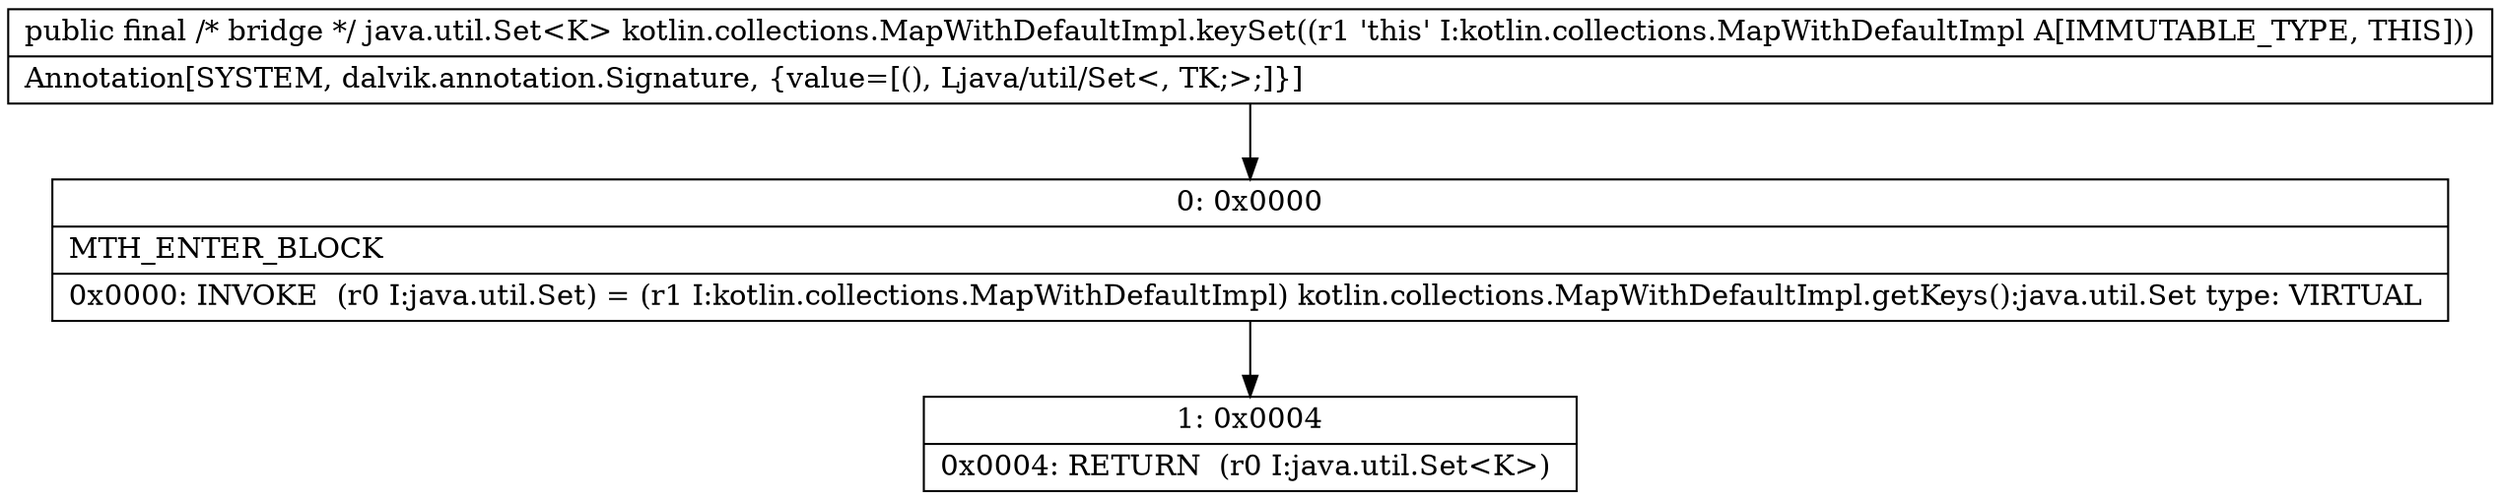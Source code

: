 digraph "CFG forkotlin.collections.MapWithDefaultImpl.keySet()Ljava\/util\/Set;" {
Node_0 [shape=record,label="{0\:\ 0x0000|MTH_ENTER_BLOCK\l|0x0000: INVOKE  (r0 I:java.util.Set) = (r1 I:kotlin.collections.MapWithDefaultImpl) kotlin.collections.MapWithDefaultImpl.getKeys():java.util.Set type: VIRTUAL \l}"];
Node_1 [shape=record,label="{1\:\ 0x0004|0x0004: RETURN  (r0 I:java.util.Set\<K\>) \l}"];
MethodNode[shape=record,label="{public final \/* bridge *\/ java.util.Set\<K\> kotlin.collections.MapWithDefaultImpl.keySet((r1 'this' I:kotlin.collections.MapWithDefaultImpl A[IMMUTABLE_TYPE, THIS]))  | Annotation[SYSTEM, dalvik.annotation.Signature, \{value=[(), Ljava\/util\/Set\<, TK;\>;]\}]\l}"];
MethodNode -> Node_0;
Node_0 -> Node_1;
}

